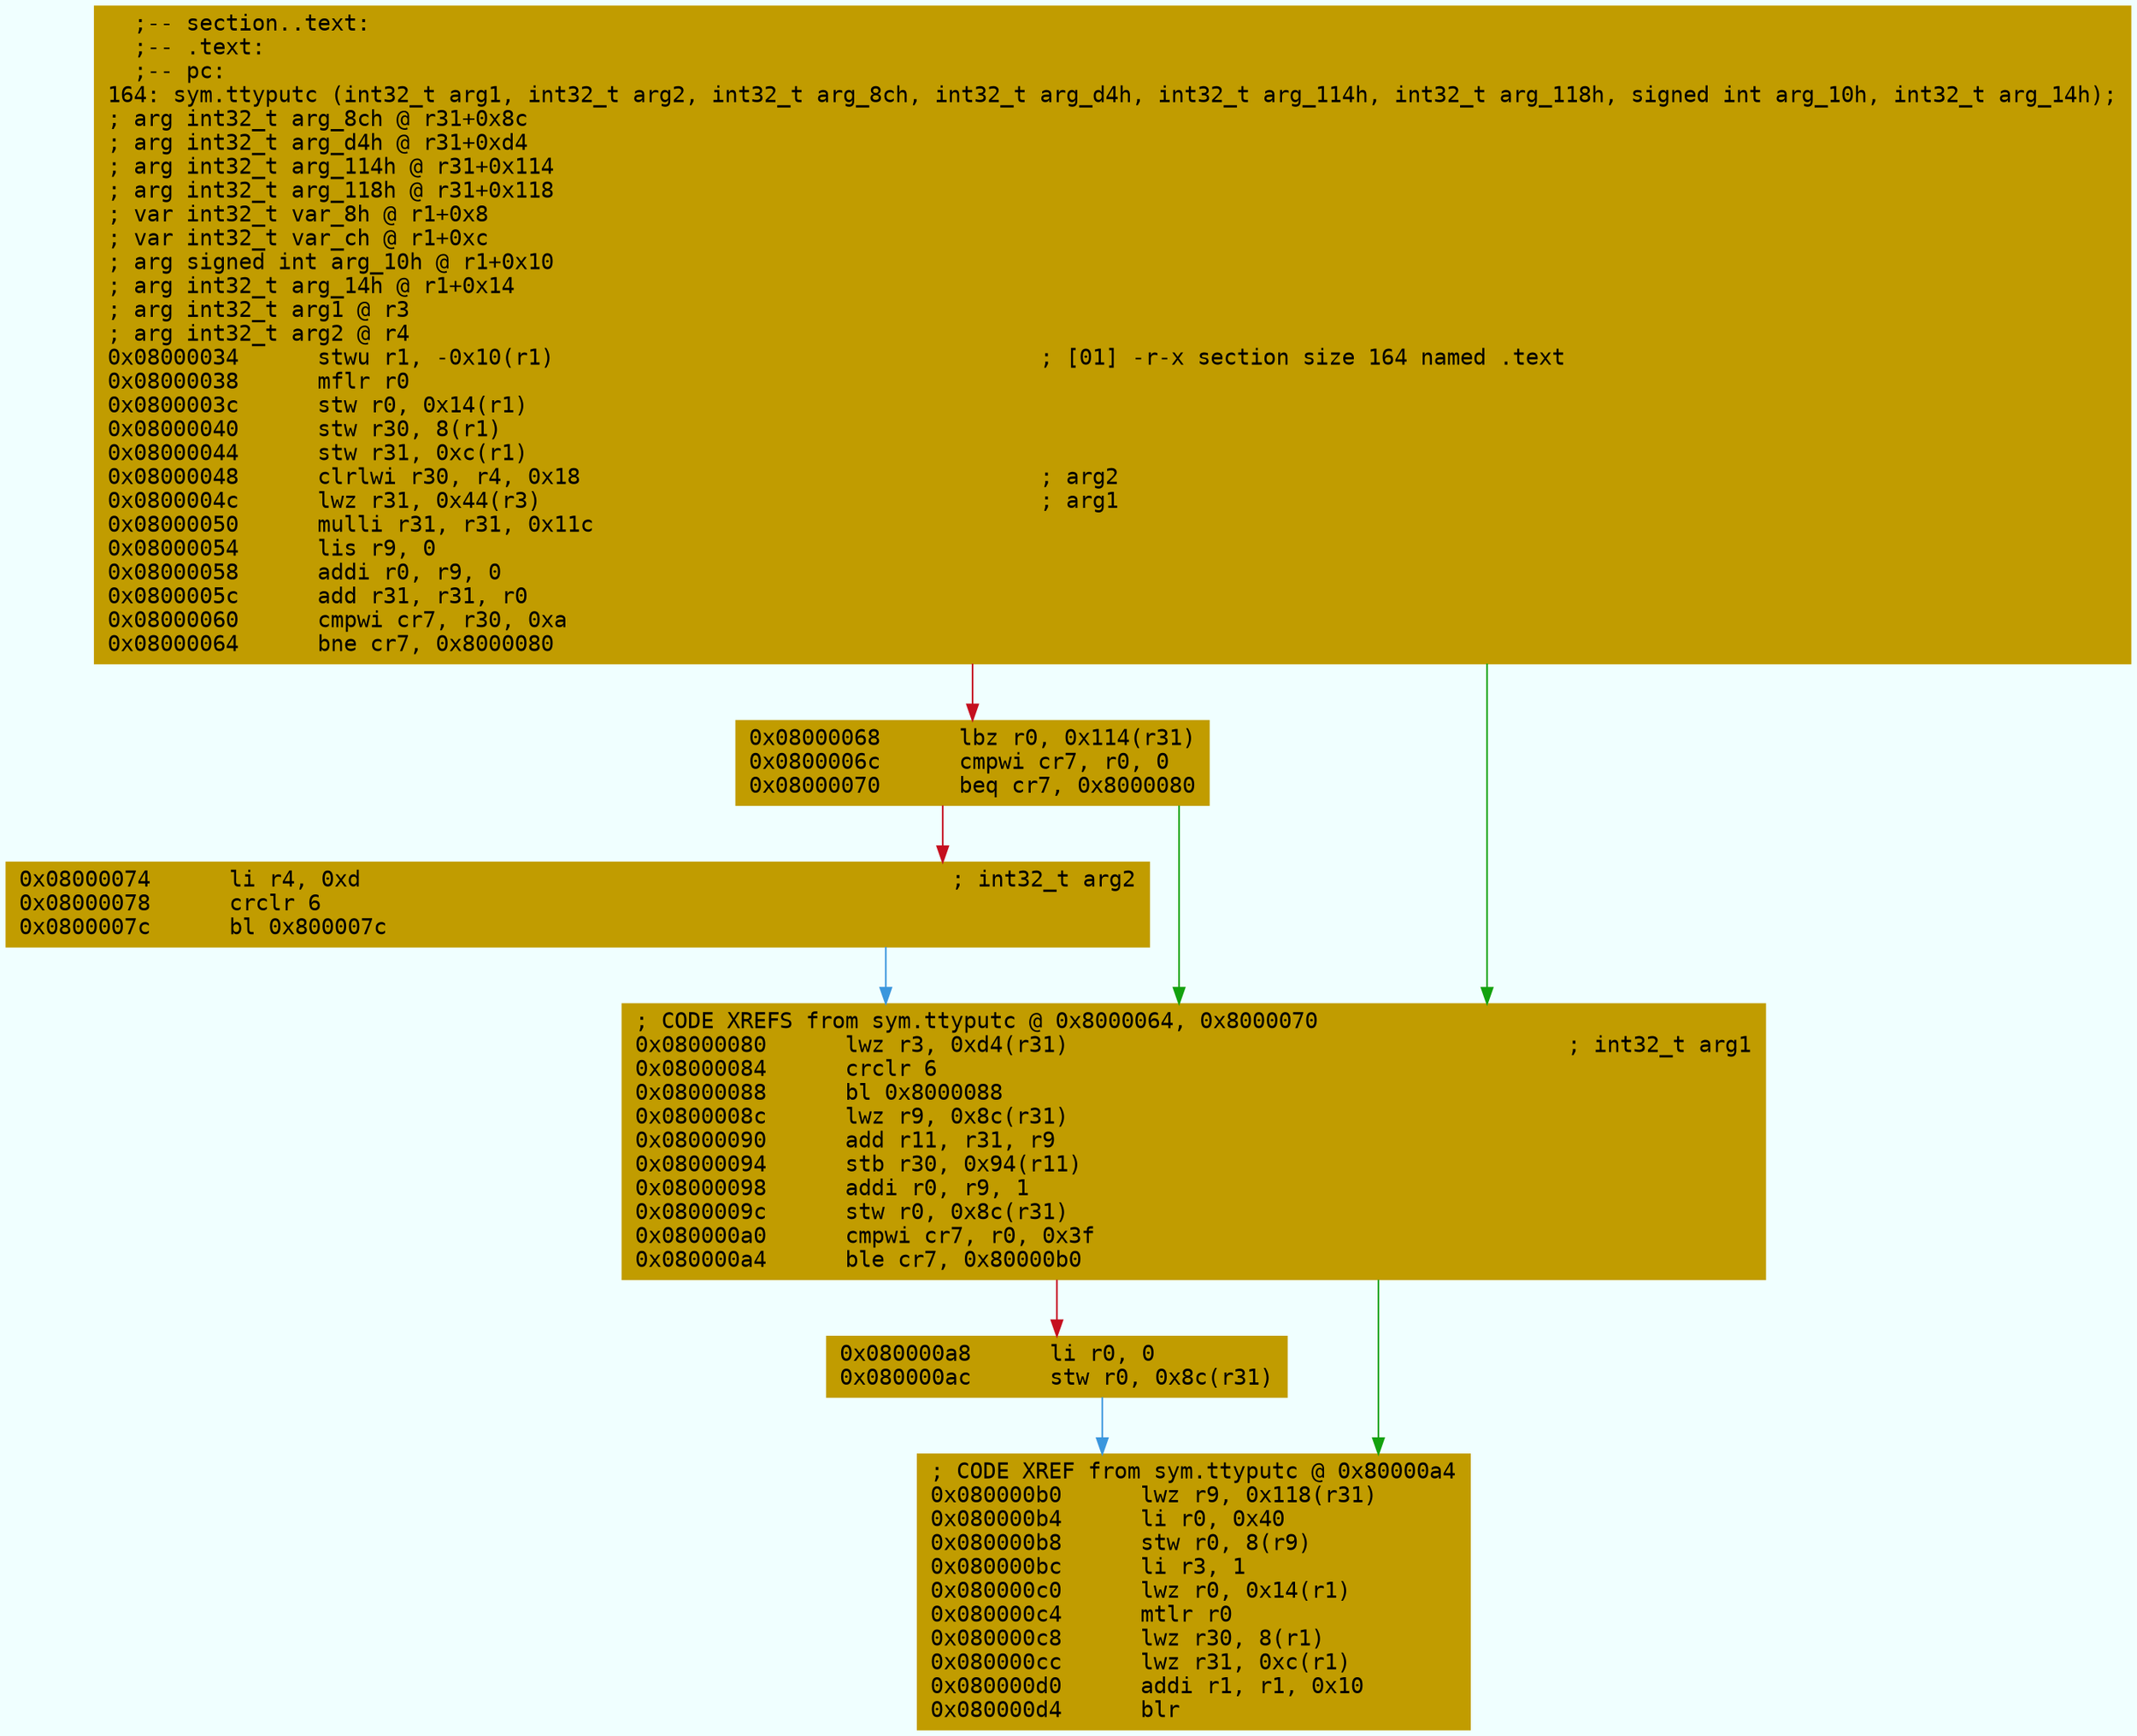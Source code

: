 digraph code {
	graph [bgcolor=azure fontsize=8 fontname="Courier" splines="ortho"];
	node [fillcolor=gray style=filled shape=box];
	edge [arrowhead="normal"];
	"0x08000034" [URL="sym.ttyputc/0x08000034", fillcolor="#c19c00",color="#c19c00", fontname="Courier",label="  ;-- section..text:\l  ;-- .text:\l  ;-- pc:\l164: sym.ttyputc (int32_t arg1, int32_t arg2, int32_t arg_8ch, int32_t arg_d4h, int32_t arg_114h, int32_t arg_118h, signed int arg_10h, int32_t arg_14h);\l; arg int32_t arg_8ch @ r31+0x8c\l; arg int32_t arg_d4h @ r31+0xd4\l; arg int32_t arg_114h @ r31+0x114\l; arg int32_t arg_118h @ r31+0x118\l; var int32_t var_8h @ r1+0x8\l; var int32_t var_ch @ r1+0xc\l; arg signed int arg_10h @ r1+0x10\l; arg int32_t arg_14h @ r1+0x14\l; arg int32_t arg1 @ r3\l; arg int32_t arg2 @ r4\l0x08000034      stwu r1, -0x10(r1)                                     ; [01] -r-x section size 164 named .text\l0x08000038      mflr r0\l0x0800003c      stw r0, 0x14(r1)\l0x08000040      stw r30, 8(r1)\l0x08000044      stw r31, 0xc(r1)\l0x08000048      clrlwi r30, r4, 0x18                                   ; arg2\l0x0800004c      lwz r31, 0x44(r3)                                      ; arg1\l0x08000050      mulli r31, r31, 0x11c\l0x08000054      lis r9, 0\l0x08000058      addi r0, r9, 0\l0x0800005c      add r31, r31, r0\l0x08000060      cmpwi cr7, r30, 0xa\l0x08000064      bne cr7, 0x8000080\l"]
	"0x08000068" [URL="sym.ttyputc/0x08000068", fillcolor="#c19c00",color="#c19c00", fontname="Courier",label="0x08000068      lbz r0, 0x114(r31)\l0x0800006c      cmpwi cr7, r0, 0\l0x08000070      beq cr7, 0x8000080\l"]
	"0x08000074" [URL="sym.ttyputc/0x08000074", fillcolor="#c19c00",color="#c19c00", fontname="Courier",label="0x08000074      li r4, 0xd                                             ; int32_t arg2\l0x08000078      crclr 6\l0x0800007c      bl 0x800007c\l"]
	"0x08000080" [URL="sym.ttyputc/0x08000080", fillcolor="#c19c00",color="#c19c00", fontname="Courier",label="; CODE XREFS from sym.ttyputc @ 0x8000064, 0x8000070\l0x08000080      lwz r3, 0xd4(r31)                                      ; int32_t arg1\l0x08000084      crclr 6\l0x08000088      bl 0x8000088\l0x0800008c      lwz r9, 0x8c(r31)\l0x08000090      add r11, r31, r9\l0x08000094      stb r30, 0x94(r11)\l0x08000098      addi r0, r9, 1\l0x0800009c      stw r0, 0x8c(r31)\l0x080000a0      cmpwi cr7, r0, 0x3f\l0x080000a4      ble cr7, 0x80000b0\l"]
	"0x080000a8" [URL="sym.ttyputc/0x080000a8", fillcolor="#c19c00",color="#c19c00", fontname="Courier",label="0x080000a8      li r0, 0\l0x080000ac      stw r0, 0x8c(r31)\l"]
	"0x080000b0" [URL="sym.ttyputc/0x080000b0", fillcolor="#c19c00",color="#c19c00", fontname="Courier",label="; CODE XREF from sym.ttyputc @ 0x80000a4\l0x080000b0      lwz r9, 0x118(r31)\l0x080000b4      li r0, 0x40\l0x080000b8      stw r0, 8(r9)\l0x080000bc      li r3, 1\l0x080000c0      lwz r0, 0x14(r1)\l0x080000c4      mtlr r0\l0x080000c8      lwz r30, 8(r1)\l0x080000cc      lwz r31, 0xc(r1)\l0x080000d0      addi r1, r1, 0x10\l0x080000d4      blr\l"]
        "0x08000034" -> "0x08000080" [color="#13a10e"];
        "0x08000034" -> "0x08000068" [color="#c50f1f"];
        "0x08000068" -> "0x08000080" [color="#13a10e"];
        "0x08000068" -> "0x08000074" [color="#c50f1f"];
        "0x08000074" -> "0x08000080" [color="#3a96dd"];
        "0x08000080" -> "0x080000b0" [color="#13a10e"];
        "0x08000080" -> "0x080000a8" [color="#c50f1f"];
        "0x080000a8" -> "0x080000b0" [color="#3a96dd"];
}
